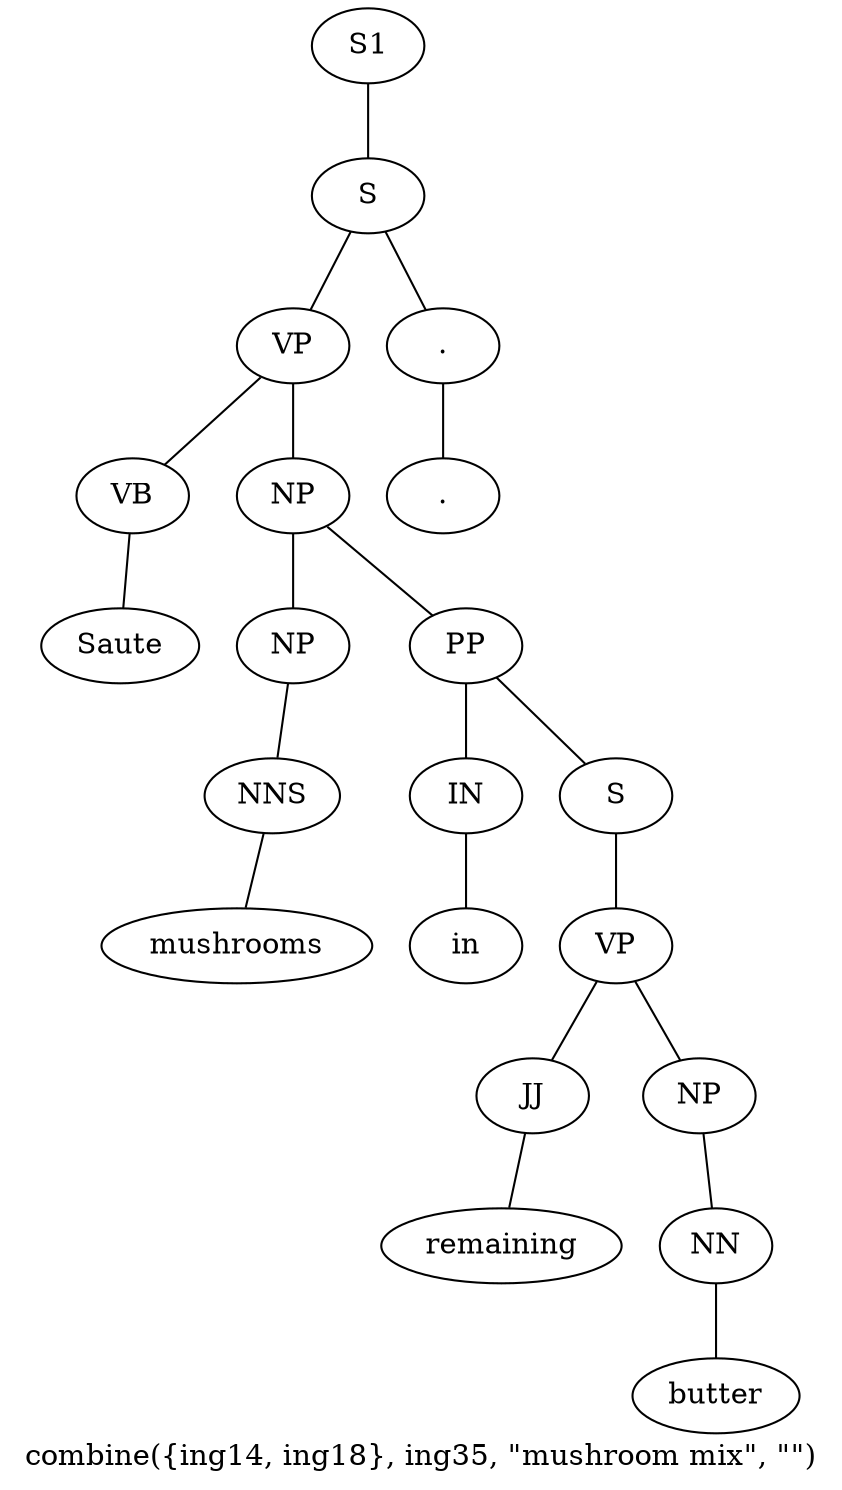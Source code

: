 graph SyntaxGraph {
	label = "combine({ing14, ing18}, ing35, \"mushroom mix\", \"\")";
	Node0 [label="S1"];
	Node1 [label="S"];
	Node2 [label="VP"];
	Node3 [label="VB"];
	Node4 [label="Saute"];
	Node5 [label="NP"];
	Node6 [label="NP"];
	Node7 [label="NNS"];
	Node8 [label="mushrooms"];
	Node9 [label="PP"];
	Node10 [label="IN"];
	Node11 [label="in"];
	Node12 [label="S"];
	Node13 [label="VP"];
	Node14 [label="JJ"];
	Node15 [label="remaining"];
	Node16 [label="NP"];
	Node17 [label="NN"];
	Node18 [label="butter"];
	Node19 [label="."];
	Node20 [label="."];

	Node0 -- Node1;
	Node1 -- Node2;
	Node1 -- Node19;
	Node2 -- Node3;
	Node2 -- Node5;
	Node3 -- Node4;
	Node5 -- Node6;
	Node5 -- Node9;
	Node6 -- Node7;
	Node7 -- Node8;
	Node9 -- Node10;
	Node9 -- Node12;
	Node10 -- Node11;
	Node12 -- Node13;
	Node13 -- Node14;
	Node13 -- Node16;
	Node14 -- Node15;
	Node16 -- Node17;
	Node17 -- Node18;
	Node19 -- Node20;
}